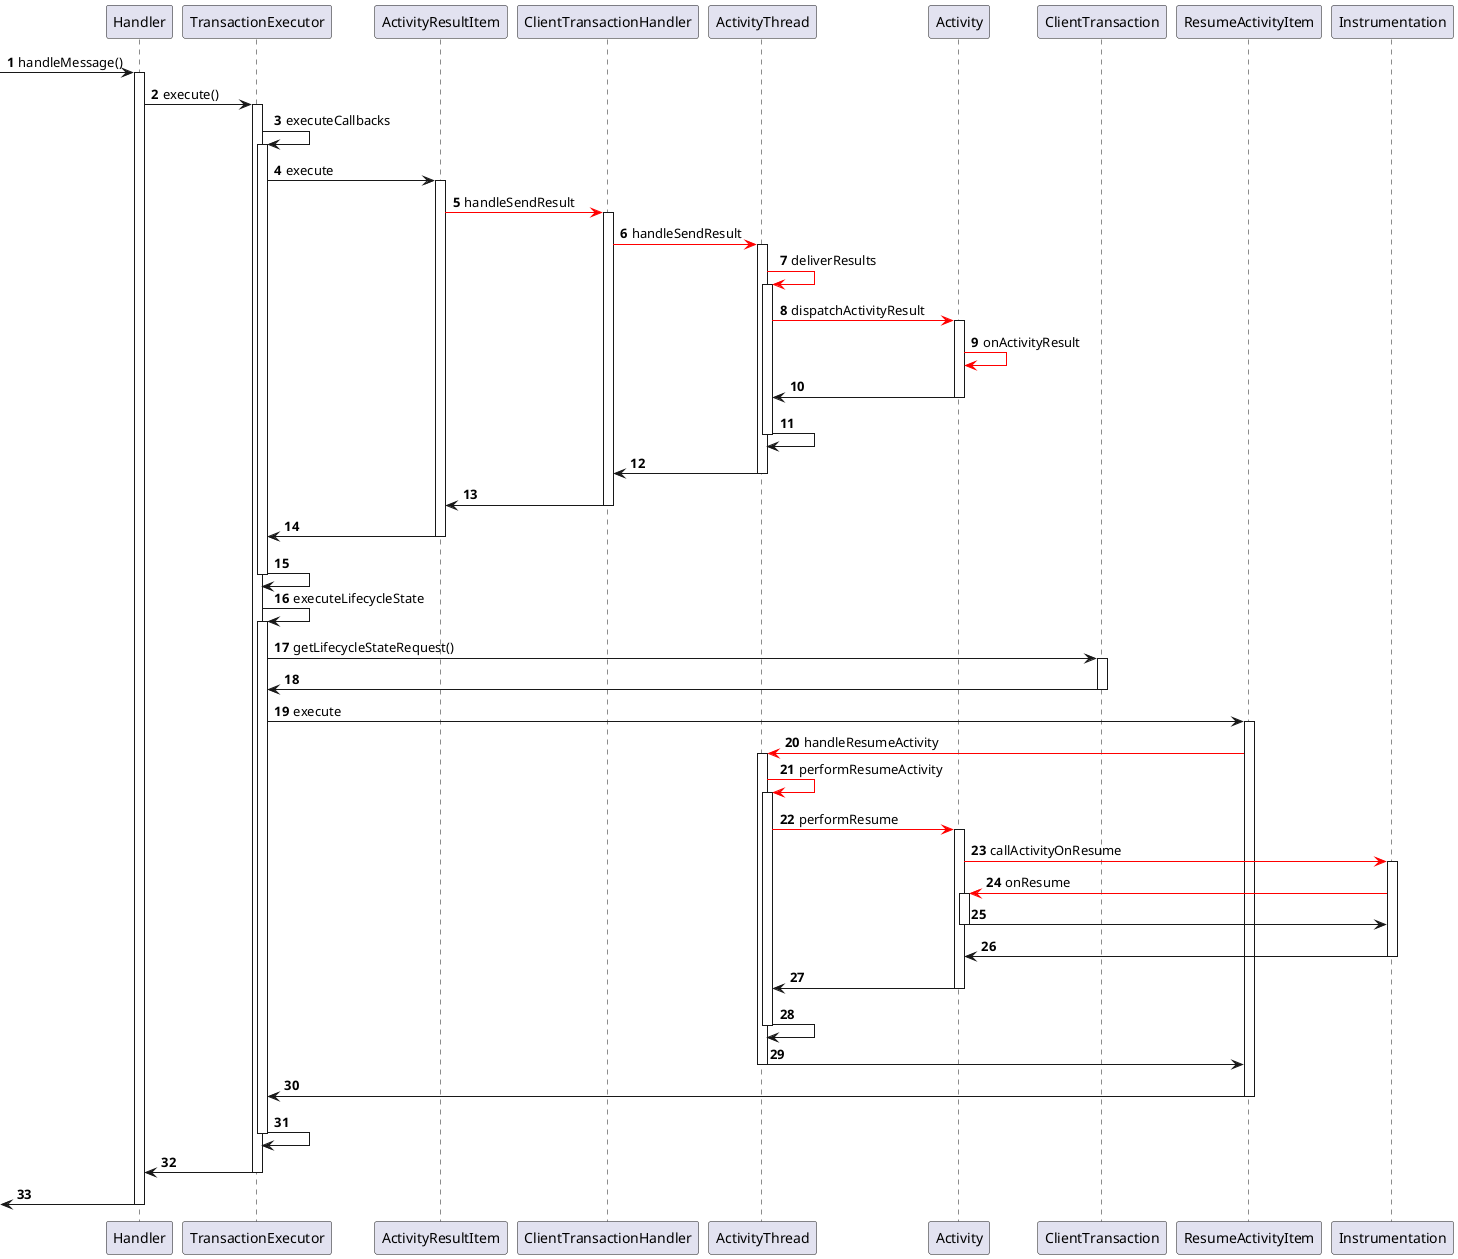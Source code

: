 @startuml
'https://plantuml.com/sequence-diagram

autonumber
-> Handler : handleMessage()
    activate Handler

        Handler -> TransactionExecutor : execute()
            activate TransactionExecutor

                TransactionExecutor -> TransactionExecutor : executeCallbacks
                    activate TransactionExecutor

                        TransactionExecutor -> ActivityResultItem : execute
                            activate ActivityResultItem
                                ActivityResultItem -[#FF0000]> ClientTransactionHandler : handleSendResult
                                    activate ClientTransactionHandler

                                ClientTransactionHandler -[#FF0000]> ActivityThread : handleSendResult
                                    activate ActivityThread

                                    ActivityThread -[#FF0000]> ActivityThread : deliverResults
                                        activate ActivityThread

                                            ActivityThread -[#FF0000]> Activity : dispatchActivityResult
                                                activate Activity

                                                    Activity -[#FF0000]> Activity : onActivityResult

                                            Activity -> ActivityThread
                                                deactivate Activity

                                    ActivityThread -> ActivityThread
                                        deactivate ActivityThread

                                ActivityThread -> ClientTransactionHandler
                                    deactivate ActivityThread

                                ClientTransactionHandler -> ActivityResultItem
                                    deactivate ClientTransactionHandler

                        ActivityResultItem -> TransactionExecutor
                            deactivate ActivityResultItem


                TransactionExecutor -> TransactionExecutor
                    deactivate TransactionExecutor

                TransactionExecutor -> TransactionExecutor : executeLifecycleState
                    activate TransactionExecutor

                        TransactionExecutor -> ClientTransaction : getLifecycleStateRequest()
                            activate ClientTransaction
                        ClientTransaction -> TransactionExecutor
                            deactivate ClientTransaction

                        TransactionExecutor -> ResumeActivityItem : execute
                            activate ResumeActivityItem

                                ResumeActivityItem -[#FF0000]> ActivityThread : handleResumeActivity
                                    activate ActivityThread
                                        ActivityThread -[#FF0000]> ActivityThread : performResumeActivity
                                            activate ActivityThread
                                                ActivityThread -[#FF0000]> Activity : performResume
                                                    activate Activity

                                                        Activity -[#FF0000]> Instrumentation : callActivityOnResume
                                                            activate Instrumentation

                                                                Instrumentation -[#FF0000]> Activity : onResume
                                                                    activate Activity
                                                                Activity -> Instrumentation
                                                                    deactivate Activity

                                                        Instrumentation -> Activity
                                                            deactivate Instrumentation

                                                Activity -> ActivityThread
                                                    deactivate Activity
                                        ActivityThread -> ActivityThread
                                            deactivate ActivityThread

                                ActivityThread -> ResumeActivityItem
                                    deactivate ActivityThread

                        ResumeActivityItem -> TransactionExecutor
                            deactivate ResumeActivityItem

                TransactionExecutor -> TransactionExecutor
                    deactivate TransactionExecutor

        TransactionExecutor -> Handler
            deactivate TransactionExecutor

<- Handler
 deactivate Handler
@enduml